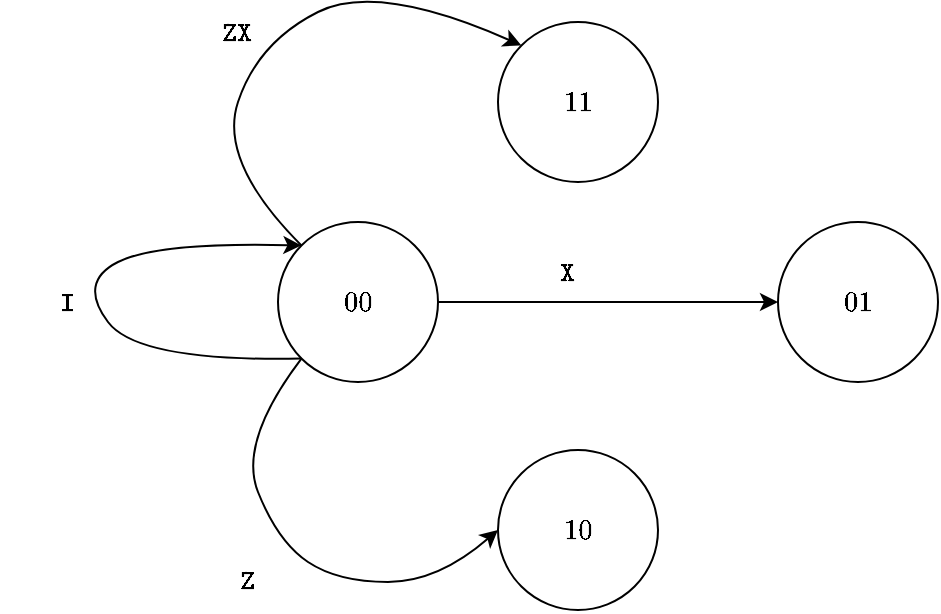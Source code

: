 <mxfile version="24.7.17">
  <diagram name="Page-1" id="C77jm2FMRQ1WzMbpNf_Q">
    <mxGraphModel dx="1434" dy="843" grid="1" gridSize="10" guides="1" tooltips="1" connect="1" arrows="1" fold="1" page="1" pageScale="1" pageWidth="1169" pageHeight="827" math="1" shadow="0">
      <root>
        <mxCell id="0" />
        <mxCell id="1" parent="0" />
        <mxCell id="wmFSm0sVKx9IcNGtvG2x-1" value="$$\text{00}$$" style="ellipse;whiteSpace=wrap;html=1;aspect=fixed;" vertex="1" parent="1">
          <mxGeometry x="310" y="300" width="80" height="80" as="geometry" />
        </mxCell>
        <mxCell id="wmFSm0sVKx9IcNGtvG2x-2" value="$$\text{10}$$" style="ellipse;whiteSpace=wrap;html=1;aspect=fixed;" vertex="1" parent="1">
          <mxGeometry x="420" y="414" width="80" height="80" as="geometry" />
        </mxCell>
        <mxCell id="wmFSm0sVKx9IcNGtvG2x-3" value="$$\text{11}$$" style="ellipse;whiteSpace=wrap;html=1;aspect=fixed;" vertex="1" parent="1">
          <mxGeometry x="420" y="200" width="80" height="80" as="geometry" />
        </mxCell>
        <mxCell id="wmFSm0sVKx9IcNGtvG2x-4" value="$$\text{01}$$" style="ellipse;whiteSpace=wrap;html=1;aspect=fixed;" vertex="1" parent="1">
          <mxGeometry x="560" y="300" width="80" height="80" as="geometry" />
        </mxCell>
        <mxCell id="wmFSm0sVKx9IcNGtvG2x-7" value="" style="curved=1;endArrow=classic;html=1;rounded=0;exitX=0;exitY=1;exitDx=0;exitDy=0;entryX=0;entryY=0.5;entryDx=0;entryDy=0;" edge="1" parent="1" source="wmFSm0sVKx9IcNGtvG2x-1" target="wmFSm0sVKx9IcNGtvG2x-2">
          <mxGeometry width="50" height="50" relative="1" as="geometry">
            <mxPoint x="360" y="480" as="sourcePoint" />
            <mxPoint x="490" y="410" as="targetPoint" />
            <Array as="points">
              <mxPoint x="290" y="410" />
              <mxPoint x="310" y="460" />
              <mxPoint x="340" y="480" />
              <mxPoint x="390" y="480" />
            </Array>
          </mxGeometry>
        </mxCell>
        <mxCell id="wmFSm0sVKx9IcNGtvG2x-10" value="" style="endArrow=classic;html=1;rounded=0;exitX=1;exitY=0.5;exitDx=0;exitDy=0;entryX=0;entryY=0.5;entryDx=0;entryDy=0;" edge="1" parent="1" source="wmFSm0sVKx9IcNGtvG2x-1" target="wmFSm0sVKx9IcNGtvG2x-4">
          <mxGeometry width="50" height="50" relative="1" as="geometry">
            <mxPoint x="530" y="460" as="sourcePoint" />
            <mxPoint x="580" y="410" as="targetPoint" />
          </mxGeometry>
        </mxCell>
        <mxCell id="wmFSm0sVKx9IcNGtvG2x-12" value="" style="curved=1;endArrow=classic;html=1;rounded=0;exitX=0;exitY=0;exitDx=0;exitDy=0;entryX=0;entryY=0;entryDx=0;entryDy=0;" edge="1" parent="1" source="wmFSm0sVKx9IcNGtvG2x-1" target="wmFSm0sVKx9IcNGtvG2x-3">
          <mxGeometry width="50" height="50" relative="1" as="geometry">
            <mxPoint x="530" y="460" as="sourcePoint" />
            <mxPoint x="580" y="410" as="targetPoint" />
            <Array as="points">
              <mxPoint x="280" y="270" />
              <mxPoint x="300" y="210" />
              <mxPoint x="360" y="180" />
            </Array>
          </mxGeometry>
        </mxCell>
        <mxCell id="wmFSm0sVKx9IcNGtvG2x-13" value="" style="curved=1;endArrow=classic;html=1;rounded=0;exitX=0;exitY=1;exitDx=0;exitDy=0;entryX=0;entryY=0;entryDx=0;entryDy=0;" edge="1" parent="1" source="wmFSm0sVKx9IcNGtvG2x-1" target="wmFSm0sVKx9IcNGtvG2x-1">
          <mxGeometry width="50" height="50" relative="1" as="geometry">
            <mxPoint x="530" y="460" as="sourcePoint" />
            <mxPoint x="580" y="410" as="targetPoint" />
            <Array as="points">
              <mxPoint x="240" y="370" />
              <mxPoint x="210" y="330" />
              <mxPoint x="250" y="310" />
            </Array>
          </mxGeometry>
        </mxCell>
        <mxCell id="wmFSm0sVKx9IcNGtvG2x-14" value="$$\texttt{X}$$" style="text;html=1;align=center;verticalAlign=middle;whiteSpace=wrap;rounded=0;" vertex="1" parent="1">
          <mxGeometry x="440" y="310" width="30" height="30" as="geometry" />
        </mxCell>
        <mxCell id="wmFSm0sVKx9IcNGtvG2x-15" value="$$\texttt{ZX}$$" style="text;html=1;align=center;verticalAlign=middle;whiteSpace=wrap;rounded=0;" vertex="1" parent="1">
          <mxGeometry x="280" y="190" width="20" height="30" as="geometry" />
        </mxCell>
        <mxCell id="wmFSm0sVKx9IcNGtvG2x-17" value="$$\texttt{Z}$$" style="text;html=1;align=center;verticalAlign=middle;whiteSpace=wrap;rounded=0;" vertex="1" parent="1">
          <mxGeometry x="280" y="464" width="30" height="30" as="geometry" />
        </mxCell>
        <mxCell id="wmFSm0sVKx9IcNGtvG2x-18" value="$$\texttt{I}$$" style="text;html=1;align=center;verticalAlign=middle;whiteSpace=wrap;rounded=0;" vertex="1" parent="1">
          <mxGeometry x="190" y="325" width="30" height="30" as="geometry" />
        </mxCell>
      </root>
    </mxGraphModel>
  </diagram>
</mxfile>
